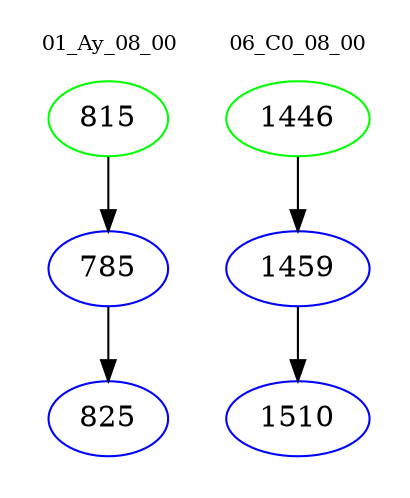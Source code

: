 digraph{
subgraph cluster_0 {
color = white
label = "01_Ay_08_00";
fontsize=10;
T0_815 [label="815", color="green"]
T0_815 -> T0_785 [color="black"]
T0_785 [label="785", color="blue"]
T0_785 -> T0_825 [color="black"]
T0_825 [label="825", color="blue"]
}
subgraph cluster_1 {
color = white
label = "06_C0_08_00";
fontsize=10;
T1_1446 [label="1446", color="green"]
T1_1446 -> T1_1459 [color="black"]
T1_1459 [label="1459", color="blue"]
T1_1459 -> T1_1510 [color="black"]
T1_1510 [label="1510", color="blue"]
}
}
